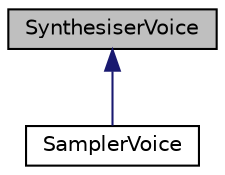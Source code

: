 digraph "SynthesiserVoice"
{
  bgcolor="transparent";
  edge [fontname="Helvetica",fontsize="10",labelfontname="Helvetica",labelfontsize="10"];
  node [fontname="Helvetica",fontsize="10",shape=record];
  Node0 [label="SynthesiserVoice",height=0.2,width=0.4,color="black", fillcolor="grey75", style="filled", fontcolor="black"];
  Node0 -> Node1 [dir="back",color="midnightblue",fontsize="10",style="solid",fontname="Helvetica"];
  Node1 [label="SamplerVoice",height=0.2,width=0.4,color="black",URL="$classSamplerVoice.html",tooltip="A subclass of SynthesiserVoice that can play a SamplerSound. "];
}
